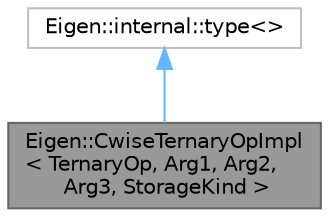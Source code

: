 digraph "Eigen::CwiseTernaryOpImpl&lt; TernaryOp, Arg1, Arg2, Arg3, StorageKind &gt;"
{
 // LATEX_PDF_SIZE
  bgcolor="transparent";
  edge [fontname=Helvetica,fontsize=10,labelfontname=Helvetica,labelfontsize=10];
  node [fontname=Helvetica,fontsize=10,shape=box,height=0.2,width=0.4];
  Node1 [id="Node000001",label="Eigen::CwiseTernaryOpImpl\l\< TernaryOp, Arg1, Arg2,\l Arg3, StorageKind \>",height=0.2,width=0.4,color="gray40", fillcolor="grey60", style="filled", fontcolor="black",tooltip=" "];
  Node2 -> Node1 [id="edge2_Node000001_Node000002",dir="back",color="steelblue1",style="solid",tooltip=" "];
  Node2 [id="Node000002",label="Eigen::internal::type\<\>",height=0.2,width=0.4,color="grey75", fillcolor="white", style="filled",URL="$structEigen_1_1internal_1_1generic__xpr__base.html",tooltip=" "];
}
